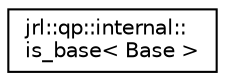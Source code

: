 digraph "Graphical Class Hierarchy"
{
 // LATEX_PDF_SIZE
  edge [fontname="Helvetica",fontsize="10",labelfontname="Helvetica",labelfontsize="10"];
  node [fontname="Helvetica",fontsize="10",shape=record];
  rankdir="LR";
  Node0 [label="jrl::qp::internal::\lis_base\< Base \>",height=0.2,width=0.4,color="black", fillcolor="white", style="filled",URL="$structjrl_1_1qp_1_1internal_1_1is__base.html",tooltip=" "];
}
